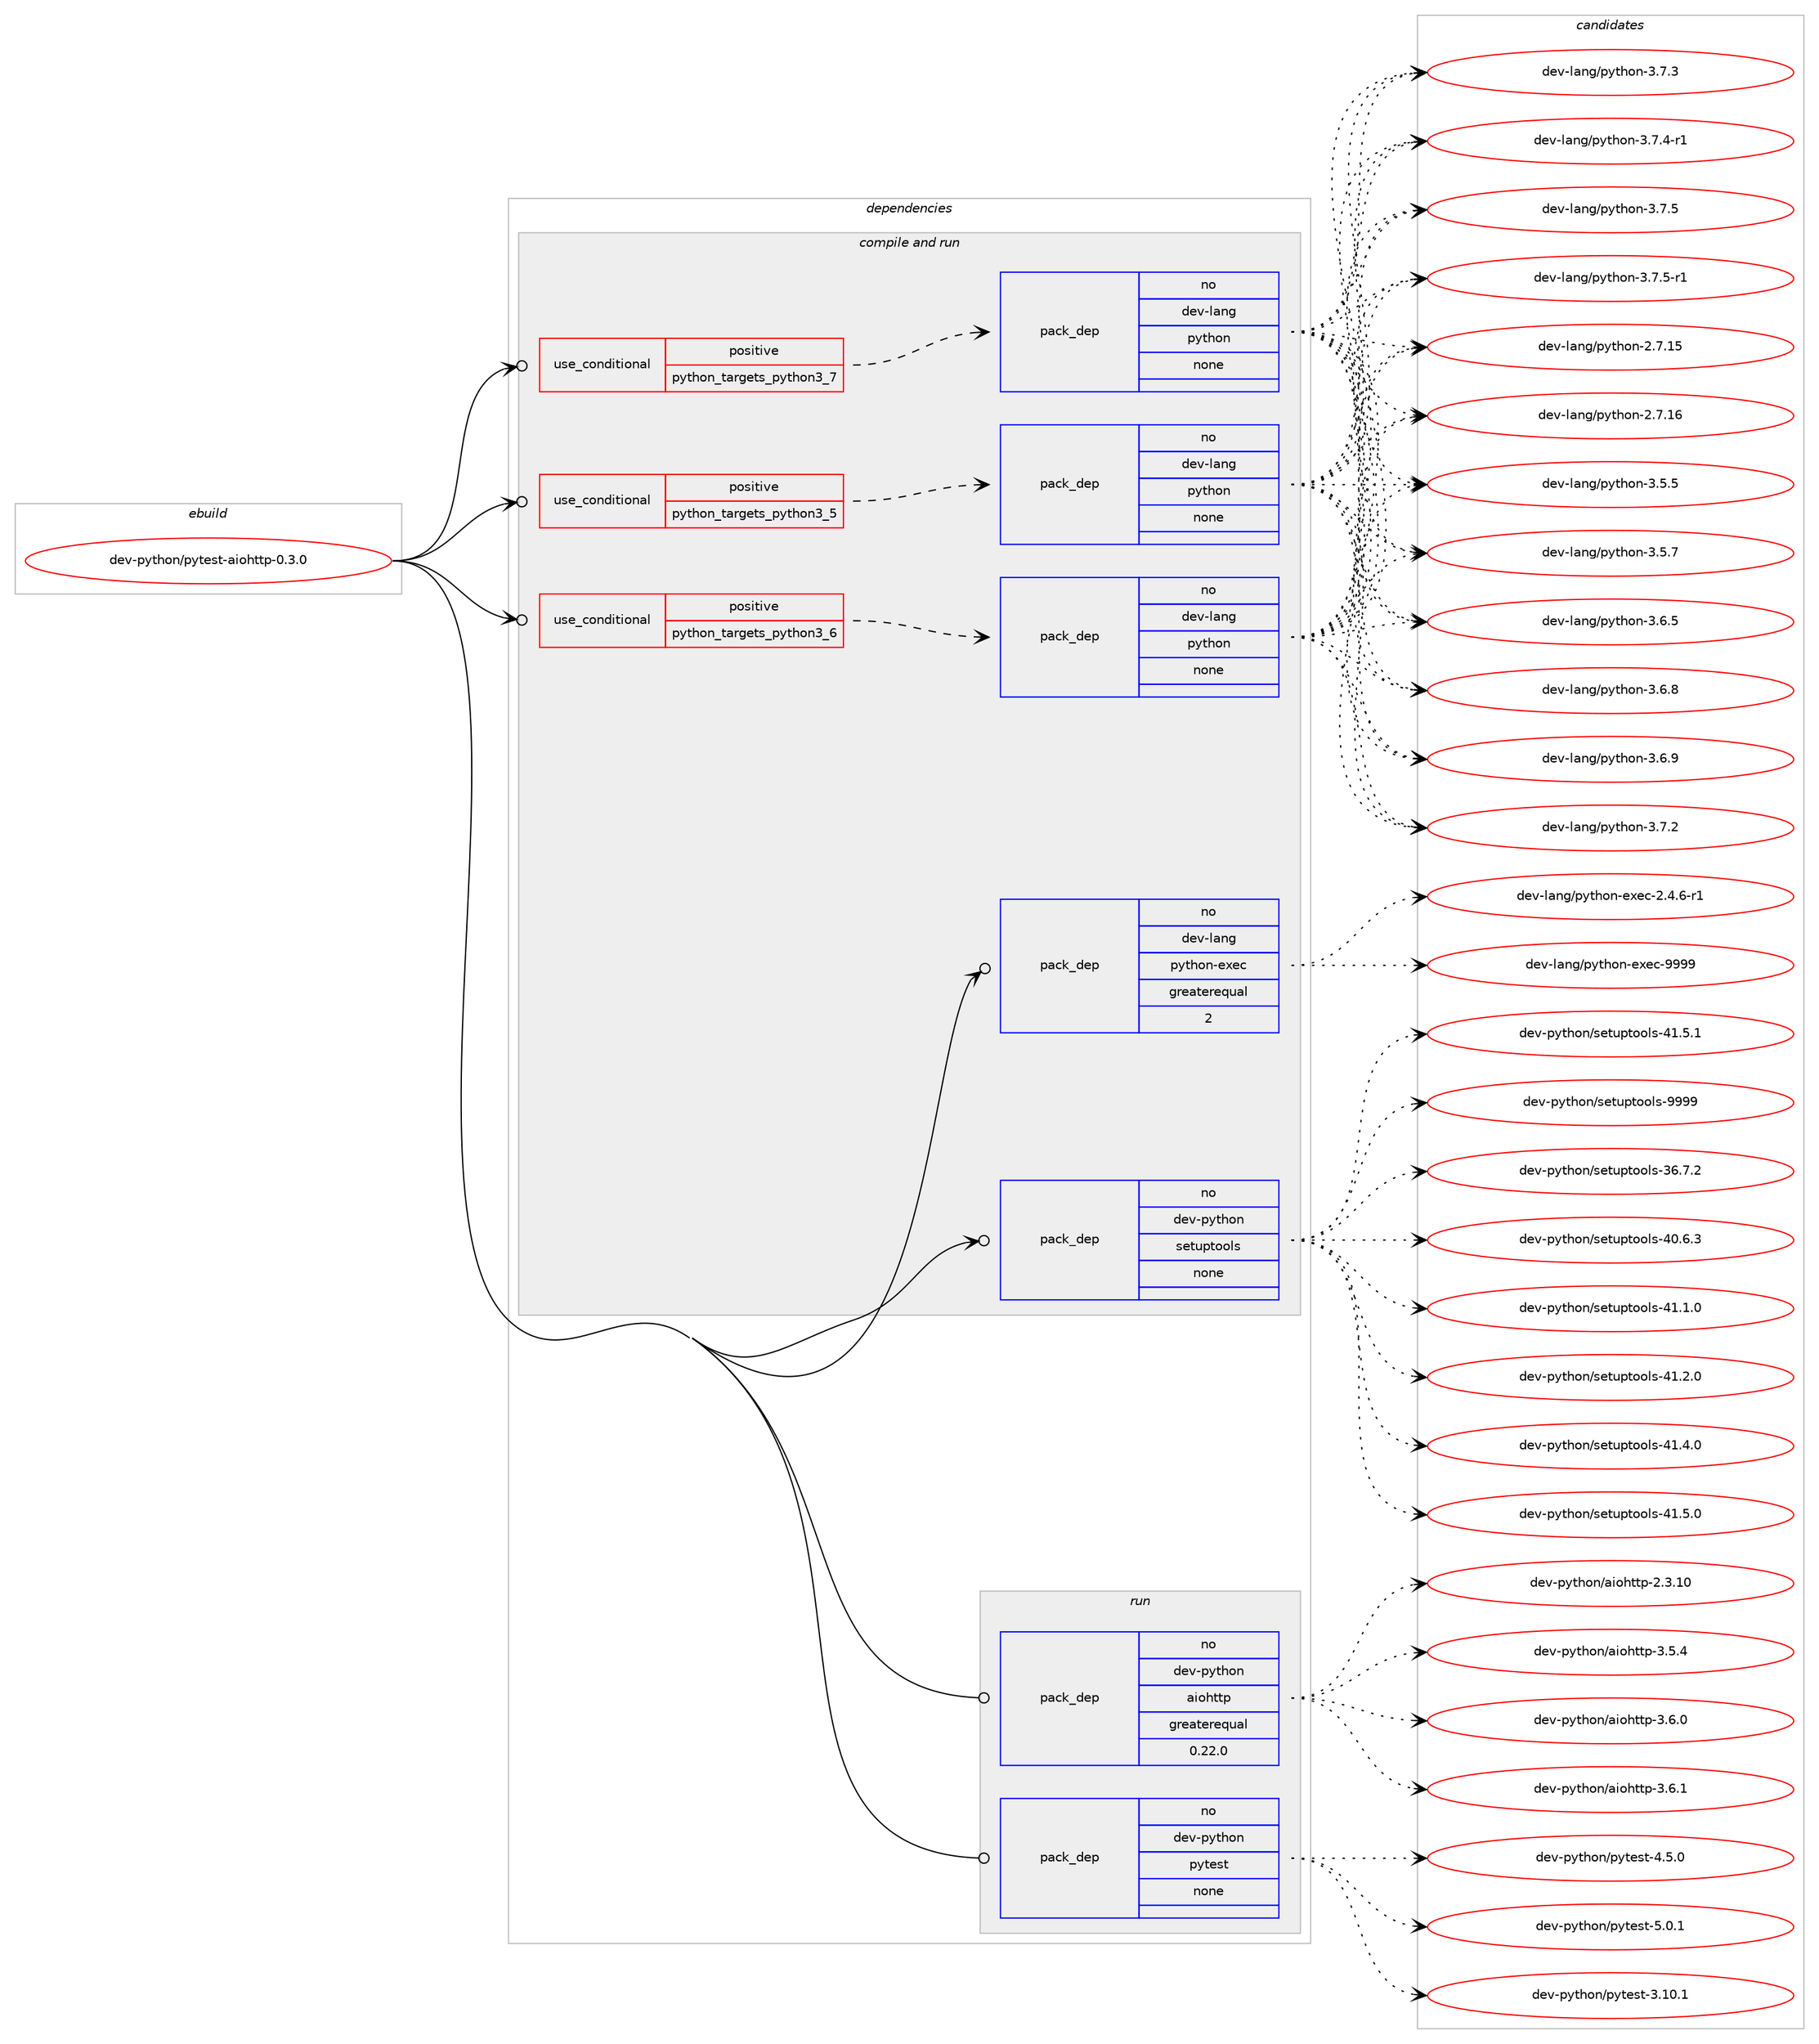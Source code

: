 digraph prolog {

# *************
# Graph options
# *************

newrank=true;
concentrate=true;
compound=true;
graph [rankdir=LR,fontname=Helvetica,fontsize=10,ranksep=1.5];#, ranksep=2.5, nodesep=0.2];
edge  [arrowhead=vee];
node  [fontname=Helvetica,fontsize=10];

# **********
# The ebuild
# **********

subgraph cluster_leftcol {
color=gray;
rank=same;
label=<<i>ebuild</i>>;
id [label="dev-python/pytest-aiohttp-0.3.0", color=red, width=4, href="../dev-python/pytest-aiohttp-0.3.0.svg"];
}

# ****************
# The dependencies
# ****************

subgraph cluster_midcol {
color=gray;
label=<<i>dependencies</i>>;
subgraph cluster_compile {
fillcolor="#eeeeee";
style=filled;
label=<<i>compile</i>>;
}
subgraph cluster_compileandrun {
fillcolor="#eeeeee";
style=filled;
label=<<i>compile and run</i>>;
subgraph cond146945 {
dependency629162 [label=<<TABLE BORDER="0" CELLBORDER="1" CELLSPACING="0" CELLPADDING="4"><TR><TD ROWSPAN="3" CELLPADDING="10">use_conditional</TD></TR><TR><TD>positive</TD></TR><TR><TD>python_targets_python3_5</TD></TR></TABLE>>, shape=none, color=red];
subgraph pack470352 {
dependency629163 [label=<<TABLE BORDER="0" CELLBORDER="1" CELLSPACING="0" CELLPADDING="4" WIDTH="220"><TR><TD ROWSPAN="6" CELLPADDING="30">pack_dep</TD></TR><TR><TD WIDTH="110">no</TD></TR><TR><TD>dev-lang</TD></TR><TR><TD>python</TD></TR><TR><TD>none</TD></TR><TR><TD></TD></TR></TABLE>>, shape=none, color=blue];
}
dependency629162:e -> dependency629163:w [weight=20,style="dashed",arrowhead="vee"];
}
id:e -> dependency629162:w [weight=20,style="solid",arrowhead="odotvee"];
subgraph cond146946 {
dependency629164 [label=<<TABLE BORDER="0" CELLBORDER="1" CELLSPACING="0" CELLPADDING="4"><TR><TD ROWSPAN="3" CELLPADDING="10">use_conditional</TD></TR><TR><TD>positive</TD></TR><TR><TD>python_targets_python3_6</TD></TR></TABLE>>, shape=none, color=red];
subgraph pack470353 {
dependency629165 [label=<<TABLE BORDER="0" CELLBORDER="1" CELLSPACING="0" CELLPADDING="4" WIDTH="220"><TR><TD ROWSPAN="6" CELLPADDING="30">pack_dep</TD></TR><TR><TD WIDTH="110">no</TD></TR><TR><TD>dev-lang</TD></TR><TR><TD>python</TD></TR><TR><TD>none</TD></TR><TR><TD></TD></TR></TABLE>>, shape=none, color=blue];
}
dependency629164:e -> dependency629165:w [weight=20,style="dashed",arrowhead="vee"];
}
id:e -> dependency629164:w [weight=20,style="solid",arrowhead="odotvee"];
subgraph cond146947 {
dependency629166 [label=<<TABLE BORDER="0" CELLBORDER="1" CELLSPACING="0" CELLPADDING="4"><TR><TD ROWSPAN="3" CELLPADDING="10">use_conditional</TD></TR><TR><TD>positive</TD></TR><TR><TD>python_targets_python3_7</TD></TR></TABLE>>, shape=none, color=red];
subgraph pack470354 {
dependency629167 [label=<<TABLE BORDER="0" CELLBORDER="1" CELLSPACING="0" CELLPADDING="4" WIDTH="220"><TR><TD ROWSPAN="6" CELLPADDING="30">pack_dep</TD></TR><TR><TD WIDTH="110">no</TD></TR><TR><TD>dev-lang</TD></TR><TR><TD>python</TD></TR><TR><TD>none</TD></TR><TR><TD></TD></TR></TABLE>>, shape=none, color=blue];
}
dependency629166:e -> dependency629167:w [weight=20,style="dashed",arrowhead="vee"];
}
id:e -> dependency629166:w [weight=20,style="solid",arrowhead="odotvee"];
subgraph pack470355 {
dependency629168 [label=<<TABLE BORDER="0" CELLBORDER="1" CELLSPACING="0" CELLPADDING="4" WIDTH="220"><TR><TD ROWSPAN="6" CELLPADDING="30">pack_dep</TD></TR><TR><TD WIDTH="110">no</TD></TR><TR><TD>dev-lang</TD></TR><TR><TD>python-exec</TD></TR><TR><TD>greaterequal</TD></TR><TR><TD>2</TD></TR></TABLE>>, shape=none, color=blue];
}
id:e -> dependency629168:w [weight=20,style="solid",arrowhead="odotvee"];
subgraph pack470356 {
dependency629169 [label=<<TABLE BORDER="0" CELLBORDER="1" CELLSPACING="0" CELLPADDING="4" WIDTH="220"><TR><TD ROWSPAN="6" CELLPADDING="30">pack_dep</TD></TR><TR><TD WIDTH="110">no</TD></TR><TR><TD>dev-python</TD></TR><TR><TD>setuptools</TD></TR><TR><TD>none</TD></TR><TR><TD></TD></TR></TABLE>>, shape=none, color=blue];
}
id:e -> dependency629169:w [weight=20,style="solid",arrowhead="odotvee"];
}
subgraph cluster_run {
fillcolor="#eeeeee";
style=filled;
label=<<i>run</i>>;
subgraph pack470357 {
dependency629170 [label=<<TABLE BORDER="0" CELLBORDER="1" CELLSPACING="0" CELLPADDING="4" WIDTH="220"><TR><TD ROWSPAN="6" CELLPADDING="30">pack_dep</TD></TR><TR><TD WIDTH="110">no</TD></TR><TR><TD>dev-python</TD></TR><TR><TD>aiohttp</TD></TR><TR><TD>greaterequal</TD></TR><TR><TD>0.22.0</TD></TR></TABLE>>, shape=none, color=blue];
}
id:e -> dependency629170:w [weight=20,style="solid",arrowhead="odot"];
subgraph pack470358 {
dependency629171 [label=<<TABLE BORDER="0" CELLBORDER="1" CELLSPACING="0" CELLPADDING="4" WIDTH="220"><TR><TD ROWSPAN="6" CELLPADDING="30">pack_dep</TD></TR><TR><TD WIDTH="110">no</TD></TR><TR><TD>dev-python</TD></TR><TR><TD>pytest</TD></TR><TR><TD>none</TD></TR><TR><TD></TD></TR></TABLE>>, shape=none, color=blue];
}
id:e -> dependency629171:w [weight=20,style="solid",arrowhead="odot"];
}
}

# **************
# The candidates
# **************

subgraph cluster_choices {
rank=same;
color=gray;
label=<<i>candidates</i>>;

subgraph choice470352 {
color=black;
nodesep=1;
choice10010111845108971101034711212111610411111045504655464953 [label="dev-lang/python-2.7.15", color=red, width=4,href="../dev-lang/python-2.7.15.svg"];
choice10010111845108971101034711212111610411111045504655464954 [label="dev-lang/python-2.7.16", color=red, width=4,href="../dev-lang/python-2.7.16.svg"];
choice100101118451089711010347112121116104111110455146534653 [label="dev-lang/python-3.5.5", color=red, width=4,href="../dev-lang/python-3.5.5.svg"];
choice100101118451089711010347112121116104111110455146534655 [label="dev-lang/python-3.5.7", color=red, width=4,href="../dev-lang/python-3.5.7.svg"];
choice100101118451089711010347112121116104111110455146544653 [label="dev-lang/python-3.6.5", color=red, width=4,href="../dev-lang/python-3.6.5.svg"];
choice100101118451089711010347112121116104111110455146544656 [label="dev-lang/python-3.6.8", color=red, width=4,href="../dev-lang/python-3.6.8.svg"];
choice100101118451089711010347112121116104111110455146544657 [label="dev-lang/python-3.6.9", color=red, width=4,href="../dev-lang/python-3.6.9.svg"];
choice100101118451089711010347112121116104111110455146554650 [label="dev-lang/python-3.7.2", color=red, width=4,href="../dev-lang/python-3.7.2.svg"];
choice100101118451089711010347112121116104111110455146554651 [label="dev-lang/python-3.7.3", color=red, width=4,href="../dev-lang/python-3.7.3.svg"];
choice1001011184510897110103471121211161041111104551465546524511449 [label="dev-lang/python-3.7.4-r1", color=red, width=4,href="../dev-lang/python-3.7.4-r1.svg"];
choice100101118451089711010347112121116104111110455146554653 [label="dev-lang/python-3.7.5", color=red, width=4,href="../dev-lang/python-3.7.5.svg"];
choice1001011184510897110103471121211161041111104551465546534511449 [label="dev-lang/python-3.7.5-r1", color=red, width=4,href="../dev-lang/python-3.7.5-r1.svg"];
dependency629163:e -> choice10010111845108971101034711212111610411111045504655464953:w [style=dotted,weight="100"];
dependency629163:e -> choice10010111845108971101034711212111610411111045504655464954:w [style=dotted,weight="100"];
dependency629163:e -> choice100101118451089711010347112121116104111110455146534653:w [style=dotted,weight="100"];
dependency629163:e -> choice100101118451089711010347112121116104111110455146534655:w [style=dotted,weight="100"];
dependency629163:e -> choice100101118451089711010347112121116104111110455146544653:w [style=dotted,weight="100"];
dependency629163:e -> choice100101118451089711010347112121116104111110455146544656:w [style=dotted,weight="100"];
dependency629163:e -> choice100101118451089711010347112121116104111110455146544657:w [style=dotted,weight="100"];
dependency629163:e -> choice100101118451089711010347112121116104111110455146554650:w [style=dotted,weight="100"];
dependency629163:e -> choice100101118451089711010347112121116104111110455146554651:w [style=dotted,weight="100"];
dependency629163:e -> choice1001011184510897110103471121211161041111104551465546524511449:w [style=dotted,weight="100"];
dependency629163:e -> choice100101118451089711010347112121116104111110455146554653:w [style=dotted,weight="100"];
dependency629163:e -> choice1001011184510897110103471121211161041111104551465546534511449:w [style=dotted,weight="100"];
}
subgraph choice470353 {
color=black;
nodesep=1;
choice10010111845108971101034711212111610411111045504655464953 [label="dev-lang/python-2.7.15", color=red, width=4,href="../dev-lang/python-2.7.15.svg"];
choice10010111845108971101034711212111610411111045504655464954 [label="dev-lang/python-2.7.16", color=red, width=4,href="../dev-lang/python-2.7.16.svg"];
choice100101118451089711010347112121116104111110455146534653 [label="dev-lang/python-3.5.5", color=red, width=4,href="../dev-lang/python-3.5.5.svg"];
choice100101118451089711010347112121116104111110455146534655 [label="dev-lang/python-3.5.7", color=red, width=4,href="../dev-lang/python-3.5.7.svg"];
choice100101118451089711010347112121116104111110455146544653 [label="dev-lang/python-3.6.5", color=red, width=4,href="../dev-lang/python-3.6.5.svg"];
choice100101118451089711010347112121116104111110455146544656 [label="dev-lang/python-3.6.8", color=red, width=4,href="../dev-lang/python-3.6.8.svg"];
choice100101118451089711010347112121116104111110455146544657 [label="dev-lang/python-3.6.9", color=red, width=4,href="../dev-lang/python-3.6.9.svg"];
choice100101118451089711010347112121116104111110455146554650 [label="dev-lang/python-3.7.2", color=red, width=4,href="../dev-lang/python-3.7.2.svg"];
choice100101118451089711010347112121116104111110455146554651 [label="dev-lang/python-3.7.3", color=red, width=4,href="../dev-lang/python-3.7.3.svg"];
choice1001011184510897110103471121211161041111104551465546524511449 [label="dev-lang/python-3.7.4-r1", color=red, width=4,href="../dev-lang/python-3.7.4-r1.svg"];
choice100101118451089711010347112121116104111110455146554653 [label="dev-lang/python-3.7.5", color=red, width=4,href="../dev-lang/python-3.7.5.svg"];
choice1001011184510897110103471121211161041111104551465546534511449 [label="dev-lang/python-3.7.5-r1", color=red, width=4,href="../dev-lang/python-3.7.5-r1.svg"];
dependency629165:e -> choice10010111845108971101034711212111610411111045504655464953:w [style=dotted,weight="100"];
dependency629165:e -> choice10010111845108971101034711212111610411111045504655464954:w [style=dotted,weight="100"];
dependency629165:e -> choice100101118451089711010347112121116104111110455146534653:w [style=dotted,weight="100"];
dependency629165:e -> choice100101118451089711010347112121116104111110455146534655:w [style=dotted,weight="100"];
dependency629165:e -> choice100101118451089711010347112121116104111110455146544653:w [style=dotted,weight="100"];
dependency629165:e -> choice100101118451089711010347112121116104111110455146544656:w [style=dotted,weight="100"];
dependency629165:e -> choice100101118451089711010347112121116104111110455146544657:w [style=dotted,weight="100"];
dependency629165:e -> choice100101118451089711010347112121116104111110455146554650:w [style=dotted,weight="100"];
dependency629165:e -> choice100101118451089711010347112121116104111110455146554651:w [style=dotted,weight="100"];
dependency629165:e -> choice1001011184510897110103471121211161041111104551465546524511449:w [style=dotted,weight="100"];
dependency629165:e -> choice100101118451089711010347112121116104111110455146554653:w [style=dotted,weight="100"];
dependency629165:e -> choice1001011184510897110103471121211161041111104551465546534511449:w [style=dotted,weight="100"];
}
subgraph choice470354 {
color=black;
nodesep=1;
choice10010111845108971101034711212111610411111045504655464953 [label="dev-lang/python-2.7.15", color=red, width=4,href="../dev-lang/python-2.7.15.svg"];
choice10010111845108971101034711212111610411111045504655464954 [label="dev-lang/python-2.7.16", color=red, width=4,href="../dev-lang/python-2.7.16.svg"];
choice100101118451089711010347112121116104111110455146534653 [label="dev-lang/python-3.5.5", color=red, width=4,href="../dev-lang/python-3.5.5.svg"];
choice100101118451089711010347112121116104111110455146534655 [label="dev-lang/python-3.5.7", color=red, width=4,href="../dev-lang/python-3.5.7.svg"];
choice100101118451089711010347112121116104111110455146544653 [label="dev-lang/python-3.6.5", color=red, width=4,href="../dev-lang/python-3.6.5.svg"];
choice100101118451089711010347112121116104111110455146544656 [label="dev-lang/python-3.6.8", color=red, width=4,href="../dev-lang/python-3.6.8.svg"];
choice100101118451089711010347112121116104111110455146544657 [label="dev-lang/python-3.6.9", color=red, width=4,href="../dev-lang/python-3.6.9.svg"];
choice100101118451089711010347112121116104111110455146554650 [label="dev-lang/python-3.7.2", color=red, width=4,href="../dev-lang/python-3.7.2.svg"];
choice100101118451089711010347112121116104111110455146554651 [label="dev-lang/python-3.7.3", color=red, width=4,href="../dev-lang/python-3.7.3.svg"];
choice1001011184510897110103471121211161041111104551465546524511449 [label="dev-lang/python-3.7.4-r1", color=red, width=4,href="../dev-lang/python-3.7.4-r1.svg"];
choice100101118451089711010347112121116104111110455146554653 [label="dev-lang/python-3.7.5", color=red, width=4,href="../dev-lang/python-3.7.5.svg"];
choice1001011184510897110103471121211161041111104551465546534511449 [label="dev-lang/python-3.7.5-r1", color=red, width=4,href="../dev-lang/python-3.7.5-r1.svg"];
dependency629167:e -> choice10010111845108971101034711212111610411111045504655464953:w [style=dotted,weight="100"];
dependency629167:e -> choice10010111845108971101034711212111610411111045504655464954:w [style=dotted,weight="100"];
dependency629167:e -> choice100101118451089711010347112121116104111110455146534653:w [style=dotted,weight="100"];
dependency629167:e -> choice100101118451089711010347112121116104111110455146534655:w [style=dotted,weight="100"];
dependency629167:e -> choice100101118451089711010347112121116104111110455146544653:w [style=dotted,weight="100"];
dependency629167:e -> choice100101118451089711010347112121116104111110455146544656:w [style=dotted,weight="100"];
dependency629167:e -> choice100101118451089711010347112121116104111110455146544657:w [style=dotted,weight="100"];
dependency629167:e -> choice100101118451089711010347112121116104111110455146554650:w [style=dotted,weight="100"];
dependency629167:e -> choice100101118451089711010347112121116104111110455146554651:w [style=dotted,weight="100"];
dependency629167:e -> choice1001011184510897110103471121211161041111104551465546524511449:w [style=dotted,weight="100"];
dependency629167:e -> choice100101118451089711010347112121116104111110455146554653:w [style=dotted,weight="100"];
dependency629167:e -> choice1001011184510897110103471121211161041111104551465546534511449:w [style=dotted,weight="100"];
}
subgraph choice470355 {
color=black;
nodesep=1;
choice10010111845108971101034711212111610411111045101120101994550465246544511449 [label="dev-lang/python-exec-2.4.6-r1", color=red, width=4,href="../dev-lang/python-exec-2.4.6-r1.svg"];
choice10010111845108971101034711212111610411111045101120101994557575757 [label="dev-lang/python-exec-9999", color=red, width=4,href="../dev-lang/python-exec-9999.svg"];
dependency629168:e -> choice10010111845108971101034711212111610411111045101120101994550465246544511449:w [style=dotted,weight="100"];
dependency629168:e -> choice10010111845108971101034711212111610411111045101120101994557575757:w [style=dotted,weight="100"];
}
subgraph choice470356 {
color=black;
nodesep=1;
choice100101118451121211161041111104711510111611711211611111110811545515446554650 [label="dev-python/setuptools-36.7.2", color=red, width=4,href="../dev-python/setuptools-36.7.2.svg"];
choice100101118451121211161041111104711510111611711211611111110811545524846544651 [label="dev-python/setuptools-40.6.3", color=red, width=4,href="../dev-python/setuptools-40.6.3.svg"];
choice100101118451121211161041111104711510111611711211611111110811545524946494648 [label="dev-python/setuptools-41.1.0", color=red, width=4,href="../dev-python/setuptools-41.1.0.svg"];
choice100101118451121211161041111104711510111611711211611111110811545524946504648 [label="dev-python/setuptools-41.2.0", color=red, width=4,href="../dev-python/setuptools-41.2.0.svg"];
choice100101118451121211161041111104711510111611711211611111110811545524946524648 [label="dev-python/setuptools-41.4.0", color=red, width=4,href="../dev-python/setuptools-41.4.0.svg"];
choice100101118451121211161041111104711510111611711211611111110811545524946534648 [label="dev-python/setuptools-41.5.0", color=red, width=4,href="../dev-python/setuptools-41.5.0.svg"];
choice100101118451121211161041111104711510111611711211611111110811545524946534649 [label="dev-python/setuptools-41.5.1", color=red, width=4,href="../dev-python/setuptools-41.5.1.svg"];
choice10010111845112121116104111110471151011161171121161111111081154557575757 [label="dev-python/setuptools-9999", color=red, width=4,href="../dev-python/setuptools-9999.svg"];
dependency629169:e -> choice100101118451121211161041111104711510111611711211611111110811545515446554650:w [style=dotted,weight="100"];
dependency629169:e -> choice100101118451121211161041111104711510111611711211611111110811545524846544651:w [style=dotted,weight="100"];
dependency629169:e -> choice100101118451121211161041111104711510111611711211611111110811545524946494648:w [style=dotted,weight="100"];
dependency629169:e -> choice100101118451121211161041111104711510111611711211611111110811545524946504648:w [style=dotted,weight="100"];
dependency629169:e -> choice100101118451121211161041111104711510111611711211611111110811545524946524648:w [style=dotted,weight="100"];
dependency629169:e -> choice100101118451121211161041111104711510111611711211611111110811545524946534648:w [style=dotted,weight="100"];
dependency629169:e -> choice100101118451121211161041111104711510111611711211611111110811545524946534649:w [style=dotted,weight="100"];
dependency629169:e -> choice10010111845112121116104111110471151011161171121161111111081154557575757:w [style=dotted,weight="100"];
}
subgraph choice470357 {
color=black;
nodesep=1;
choice10010111845112121116104111110479710511110411611611245504651464948 [label="dev-python/aiohttp-2.3.10", color=red, width=4,href="../dev-python/aiohttp-2.3.10.svg"];
choice100101118451121211161041111104797105111104116116112455146534652 [label="dev-python/aiohttp-3.5.4", color=red, width=4,href="../dev-python/aiohttp-3.5.4.svg"];
choice100101118451121211161041111104797105111104116116112455146544648 [label="dev-python/aiohttp-3.6.0", color=red, width=4,href="../dev-python/aiohttp-3.6.0.svg"];
choice100101118451121211161041111104797105111104116116112455146544649 [label="dev-python/aiohttp-3.6.1", color=red, width=4,href="../dev-python/aiohttp-3.6.1.svg"];
dependency629170:e -> choice10010111845112121116104111110479710511110411611611245504651464948:w [style=dotted,weight="100"];
dependency629170:e -> choice100101118451121211161041111104797105111104116116112455146534652:w [style=dotted,weight="100"];
dependency629170:e -> choice100101118451121211161041111104797105111104116116112455146544648:w [style=dotted,weight="100"];
dependency629170:e -> choice100101118451121211161041111104797105111104116116112455146544649:w [style=dotted,weight="100"];
}
subgraph choice470358 {
color=black;
nodesep=1;
choice100101118451121211161041111104711212111610111511645514649484649 [label="dev-python/pytest-3.10.1", color=red, width=4,href="../dev-python/pytest-3.10.1.svg"];
choice1001011184511212111610411111047112121116101115116455246534648 [label="dev-python/pytest-4.5.0", color=red, width=4,href="../dev-python/pytest-4.5.0.svg"];
choice1001011184511212111610411111047112121116101115116455346484649 [label="dev-python/pytest-5.0.1", color=red, width=4,href="../dev-python/pytest-5.0.1.svg"];
dependency629171:e -> choice100101118451121211161041111104711212111610111511645514649484649:w [style=dotted,weight="100"];
dependency629171:e -> choice1001011184511212111610411111047112121116101115116455246534648:w [style=dotted,weight="100"];
dependency629171:e -> choice1001011184511212111610411111047112121116101115116455346484649:w [style=dotted,weight="100"];
}
}

}
